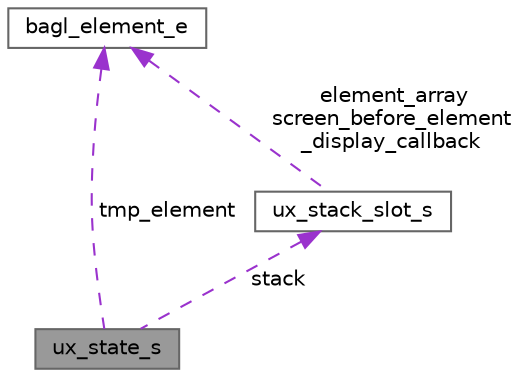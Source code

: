 digraph "ux_state_s"
{
 // LATEX_PDF_SIZE
  bgcolor="transparent";
  edge [fontname=Helvetica,fontsize=10,labelfontname=Helvetica,labelfontsize=10];
  node [fontname=Helvetica,fontsize=10,shape=box,height=0.2,width=0.4];
  Node1 [label="ux_state_s",height=0.2,width=0.4,color="gray40", fillcolor="grey60", style="filled", fontcolor="black",tooltip=" "];
  Node2 -> Node1 [dir="back",color="darkorchid3",style="dashed",label=" tmp_element" ];
  Node2 [label="bagl_element_e",height=0.2,width=0.4,color="gray40", fillcolor="white", style="filled",URL="$structbagl__element__e.html",tooltip=" "];
  Node3 -> Node1 [dir="back",color="darkorchid3",style="dashed",label=" stack" ];
  Node3 [label="ux_stack_slot_s",height=0.2,width=0.4,color="gray40", fillcolor="white", style="filled",URL="$structux__stack__slot__s.html",tooltip=" "];
  Node2 -> Node3 [dir="back",color="darkorchid3",style="dashed",label=" element_array\nscreen_before_element\l_display_callback" ];
}
